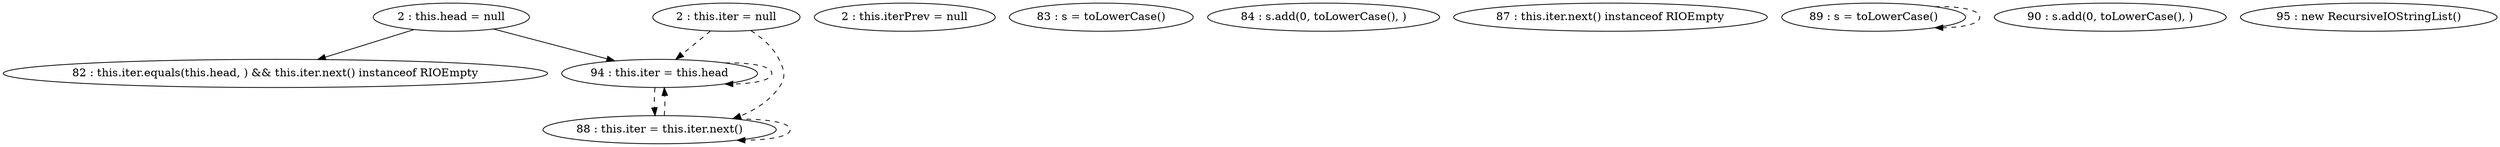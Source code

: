 digraph G {
"2 : this.head = null"
"2 : this.head = null" -> "94 : this.iter = this.head"
"2 : this.head = null" -> "82 : this.iter.equals(this.head, ) && this.iter.next() instanceof RIOEmpty"
"2 : this.iter = null"
"2 : this.iter = null" -> "94 : this.iter = this.head" [style=dashed]
"2 : this.iter = null" -> "88 : this.iter = this.iter.next()" [style=dashed]
"2 : this.iterPrev = null"
"82 : this.iter.equals(this.head, ) && this.iter.next() instanceof RIOEmpty"
"83 : s = toLowerCase()"
"84 : s.add(0, toLowerCase(), )"
"87 : this.iter.next() instanceof RIOEmpty"
"88 : this.iter = this.iter.next()"
"88 : this.iter = this.iter.next()" -> "94 : this.iter = this.head" [style=dashed]
"88 : this.iter = this.iter.next()" -> "88 : this.iter = this.iter.next()" [style=dashed]
"89 : s = toLowerCase()"
"89 : s = toLowerCase()" -> "89 : s = toLowerCase()" [style=dashed]
"90 : s.add(0, toLowerCase(), )"
"94 : this.iter = this.head"
"94 : this.iter = this.head" -> "94 : this.iter = this.head" [style=dashed]
"94 : this.iter = this.head" -> "88 : this.iter = this.iter.next()" [style=dashed]
"95 : new RecursiveIOStringList()"
}